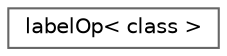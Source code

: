 digraph "Graphical Class Hierarchy"
{
 // LATEX_PDF_SIZE
  bgcolor="transparent";
  edge [fontname=Helvetica,fontsize=10,labelfontname=Helvetica,labelfontsize=10];
  node [fontname=Helvetica,fontsize=10,shape=box,height=0.2,width=0.4];
  rankdir="LR";
  Node0 [id="Node000000",label="labelOp\< class \>",height=0.2,width=0.4,color="grey40", fillcolor="white", style="filled",URL="$structFoam_1_1labelOp.html",tooltip=" "];
}

